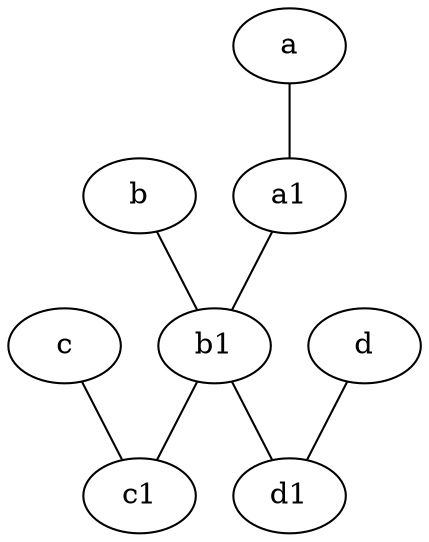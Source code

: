 graph {
	node [labelfontsize=50]
	a1 [labelfontsize=50 pos="8,3!"]
	b1 [labelfontsize=50 pos="9,4!"]
	c1 [labelfontsize=50 pos="4.5,3!"]
	d1 [labelfontsize=50 pos="3,5!"]
	b [labelfontsize=50 pos="10,4!"]
	a1 -- b1
	b1 -- d1
	a -- a1
	d -- d1
	c -- c1
	b -- b1
	b1 -- c1
}
